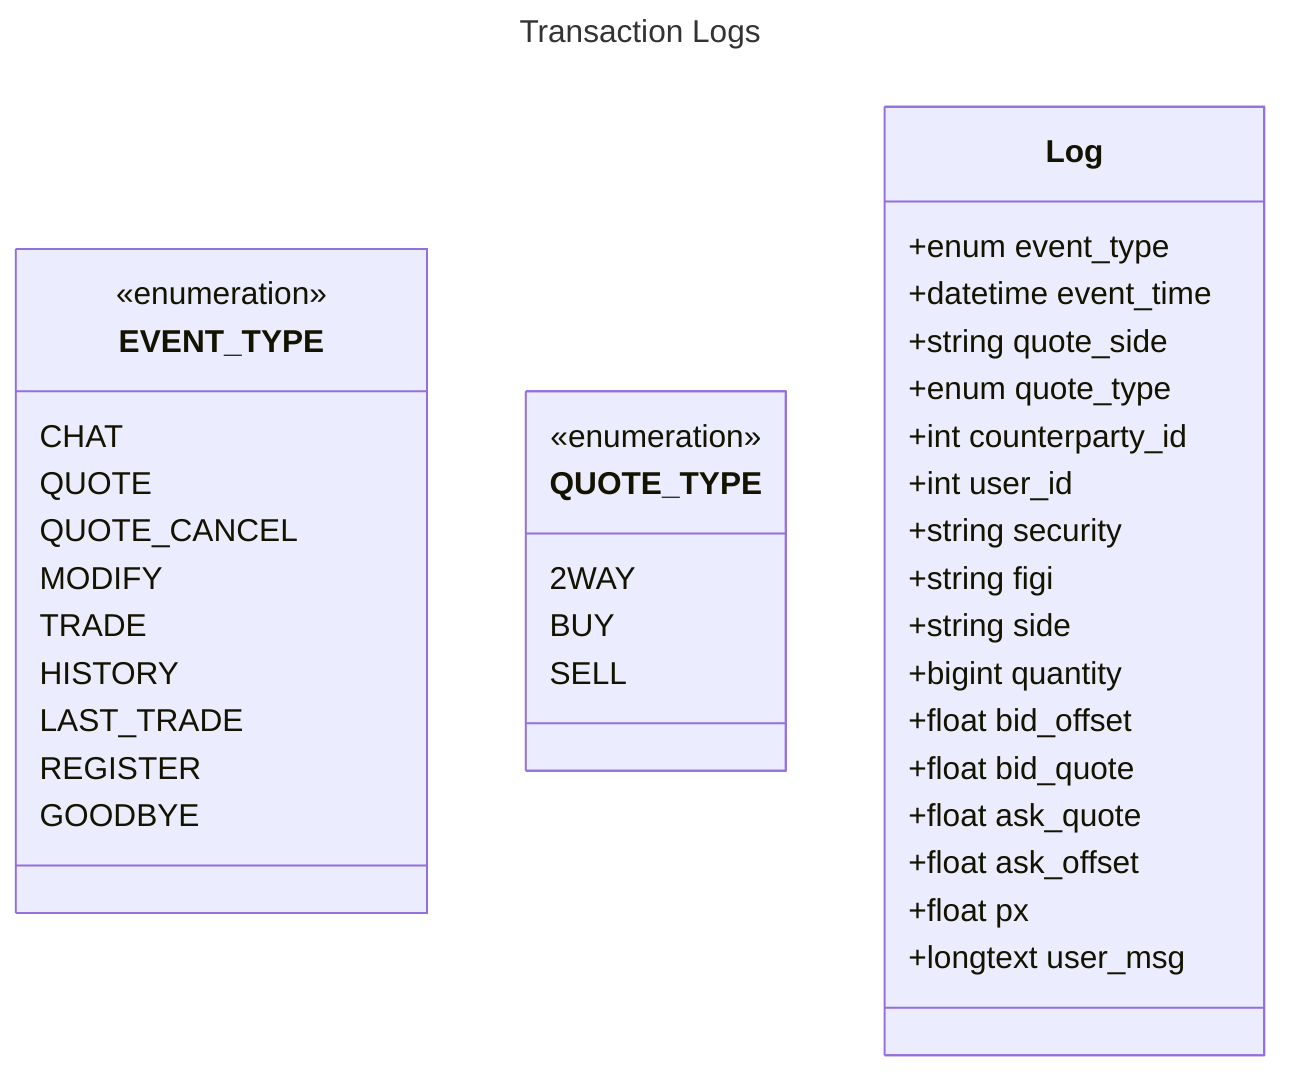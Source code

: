 ---
title: Transaction Logs
---
classDiagram
    class EVENT_TYPE{
        <<enumeration>>
        CHAT
        QUOTE
        QUOTE_CANCEL
        MODIFY
        TRADE
        HISTORY
        LAST_TRADE
        REGISTER
        GOODBYE
    }

    class QUOTE_TYPE{
        <<enumeration>>
        2WAY
        BUY
        SELL
    }

    class Log {
        +enum event_type
        +datetime event_time
        +string quote_side
        +enum quote_type
        +int counterparty_id
        +int user_id
        +string security
        +string figi
        +string side
        +bigint quantity
        +float bid_offset
        +float bid_quote
        +float ask_quote
        +float ask_offset
        +float px
        +longtext user_msg
    }